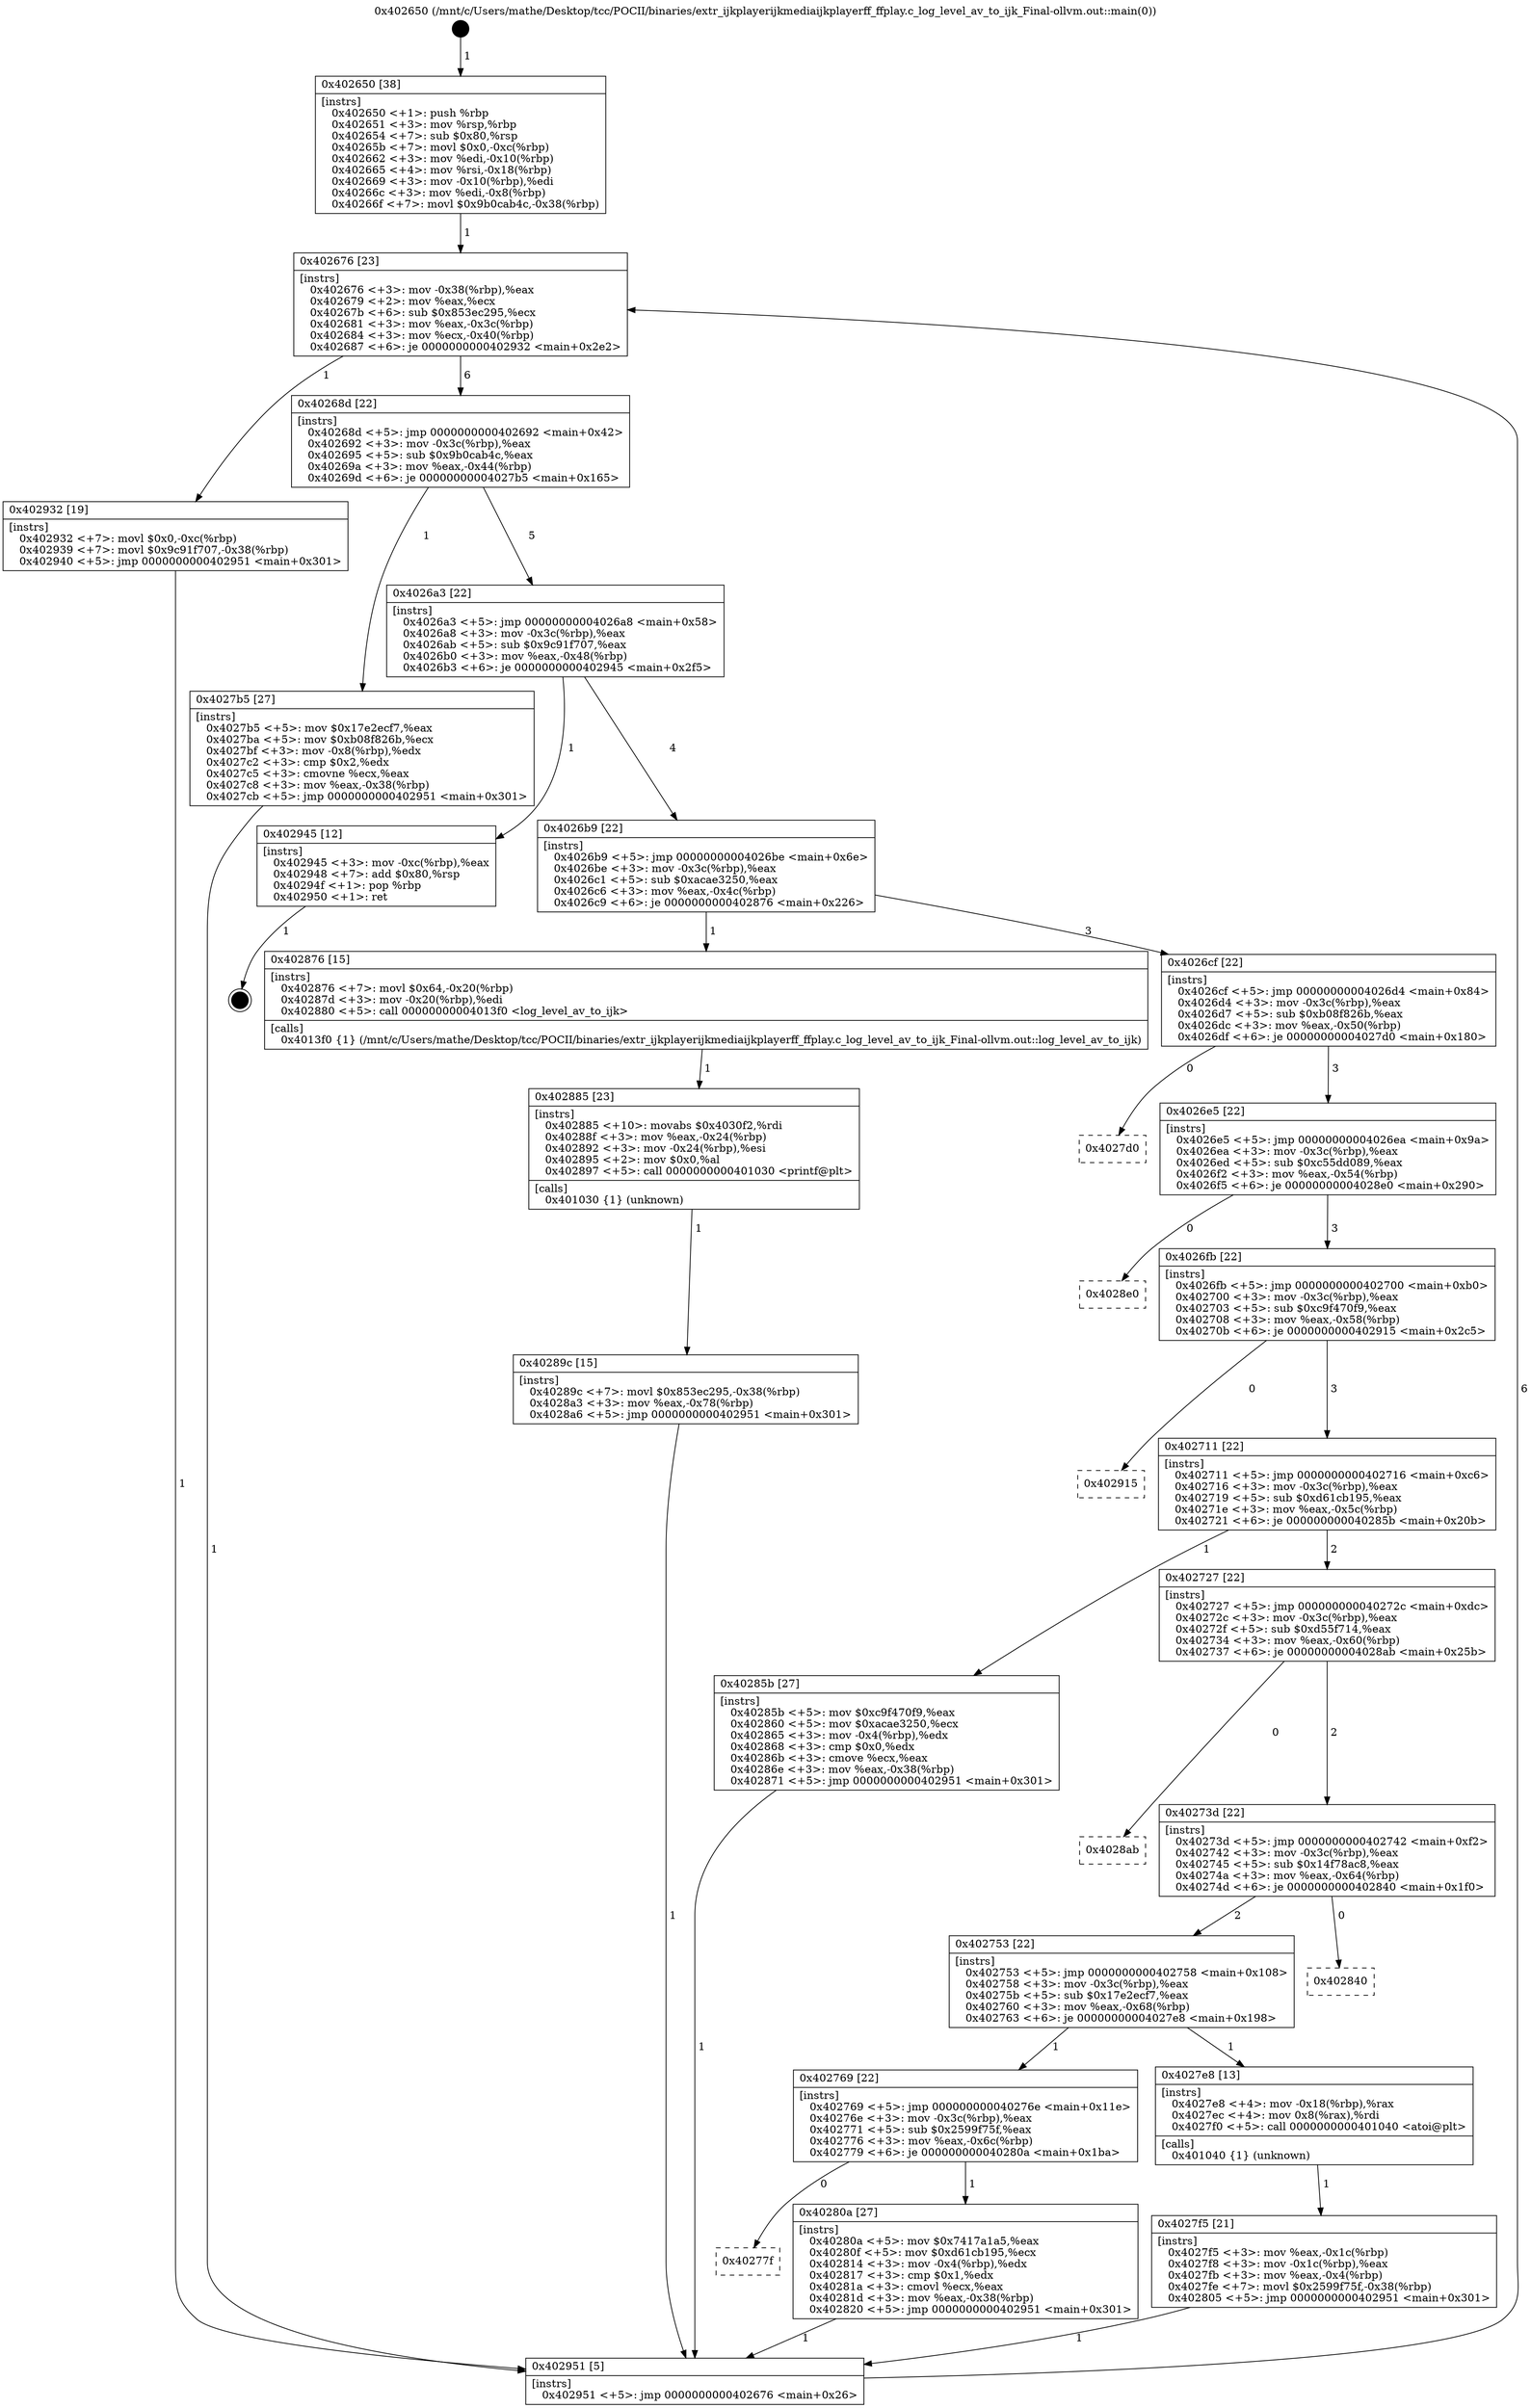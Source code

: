 digraph "0x402650" {
  label = "0x402650 (/mnt/c/Users/mathe/Desktop/tcc/POCII/binaries/extr_ijkplayerijkmediaijkplayerff_ffplay.c_log_level_av_to_ijk_Final-ollvm.out::main(0))"
  labelloc = "t"
  node[shape=record]

  Entry [label="",width=0.3,height=0.3,shape=circle,fillcolor=black,style=filled]
  "0x402676" [label="{
     0x402676 [23]\l
     | [instrs]\l
     &nbsp;&nbsp;0x402676 \<+3\>: mov -0x38(%rbp),%eax\l
     &nbsp;&nbsp;0x402679 \<+2\>: mov %eax,%ecx\l
     &nbsp;&nbsp;0x40267b \<+6\>: sub $0x853ec295,%ecx\l
     &nbsp;&nbsp;0x402681 \<+3\>: mov %eax,-0x3c(%rbp)\l
     &nbsp;&nbsp;0x402684 \<+3\>: mov %ecx,-0x40(%rbp)\l
     &nbsp;&nbsp;0x402687 \<+6\>: je 0000000000402932 \<main+0x2e2\>\l
  }"]
  "0x402932" [label="{
     0x402932 [19]\l
     | [instrs]\l
     &nbsp;&nbsp;0x402932 \<+7\>: movl $0x0,-0xc(%rbp)\l
     &nbsp;&nbsp;0x402939 \<+7\>: movl $0x9c91f707,-0x38(%rbp)\l
     &nbsp;&nbsp;0x402940 \<+5\>: jmp 0000000000402951 \<main+0x301\>\l
  }"]
  "0x40268d" [label="{
     0x40268d [22]\l
     | [instrs]\l
     &nbsp;&nbsp;0x40268d \<+5\>: jmp 0000000000402692 \<main+0x42\>\l
     &nbsp;&nbsp;0x402692 \<+3\>: mov -0x3c(%rbp),%eax\l
     &nbsp;&nbsp;0x402695 \<+5\>: sub $0x9b0cab4c,%eax\l
     &nbsp;&nbsp;0x40269a \<+3\>: mov %eax,-0x44(%rbp)\l
     &nbsp;&nbsp;0x40269d \<+6\>: je 00000000004027b5 \<main+0x165\>\l
  }"]
  Exit [label="",width=0.3,height=0.3,shape=circle,fillcolor=black,style=filled,peripheries=2]
  "0x4027b5" [label="{
     0x4027b5 [27]\l
     | [instrs]\l
     &nbsp;&nbsp;0x4027b5 \<+5\>: mov $0x17e2ecf7,%eax\l
     &nbsp;&nbsp;0x4027ba \<+5\>: mov $0xb08f826b,%ecx\l
     &nbsp;&nbsp;0x4027bf \<+3\>: mov -0x8(%rbp),%edx\l
     &nbsp;&nbsp;0x4027c2 \<+3\>: cmp $0x2,%edx\l
     &nbsp;&nbsp;0x4027c5 \<+3\>: cmovne %ecx,%eax\l
     &nbsp;&nbsp;0x4027c8 \<+3\>: mov %eax,-0x38(%rbp)\l
     &nbsp;&nbsp;0x4027cb \<+5\>: jmp 0000000000402951 \<main+0x301\>\l
  }"]
  "0x4026a3" [label="{
     0x4026a3 [22]\l
     | [instrs]\l
     &nbsp;&nbsp;0x4026a3 \<+5\>: jmp 00000000004026a8 \<main+0x58\>\l
     &nbsp;&nbsp;0x4026a8 \<+3\>: mov -0x3c(%rbp),%eax\l
     &nbsp;&nbsp;0x4026ab \<+5\>: sub $0x9c91f707,%eax\l
     &nbsp;&nbsp;0x4026b0 \<+3\>: mov %eax,-0x48(%rbp)\l
     &nbsp;&nbsp;0x4026b3 \<+6\>: je 0000000000402945 \<main+0x2f5\>\l
  }"]
  "0x402951" [label="{
     0x402951 [5]\l
     | [instrs]\l
     &nbsp;&nbsp;0x402951 \<+5\>: jmp 0000000000402676 \<main+0x26\>\l
  }"]
  "0x402650" [label="{
     0x402650 [38]\l
     | [instrs]\l
     &nbsp;&nbsp;0x402650 \<+1\>: push %rbp\l
     &nbsp;&nbsp;0x402651 \<+3\>: mov %rsp,%rbp\l
     &nbsp;&nbsp;0x402654 \<+7\>: sub $0x80,%rsp\l
     &nbsp;&nbsp;0x40265b \<+7\>: movl $0x0,-0xc(%rbp)\l
     &nbsp;&nbsp;0x402662 \<+3\>: mov %edi,-0x10(%rbp)\l
     &nbsp;&nbsp;0x402665 \<+4\>: mov %rsi,-0x18(%rbp)\l
     &nbsp;&nbsp;0x402669 \<+3\>: mov -0x10(%rbp),%edi\l
     &nbsp;&nbsp;0x40266c \<+3\>: mov %edi,-0x8(%rbp)\l
     &nbsp;&nbsp;0x40266f \<+7\>: movl $0x9b0cab4c,-0x38(%rbp)\l
  }"]
  "0x40289c" [label="{
     0x40289c [15]\l
     | [instrs]\l
     &nbsp;&nbsp;0x40289c \<+7\>: movl $0x853ec295,-0x38(%rbp)\l
     &nbsp;&nbsp;0x4028a3 \<+3\>: mov %eax,-0x78(%rbp)\l
     &nbsp;&nbsp;0x4028a6 \<+5\>: jmp 0000000000402951 \<main+0x301\>\l
  }"]
  "0x402945" [label="{
     0x402945 [12]\l
     | [instrs]\l
     &nbsp;&nbsp;0x402945 \<+3\>: mov -0xc(%rbp),%eax\l
     &nbsp;&nbsp;0x402948 \<+7\>: add $0x80,%rsp\l
     &nbsp;&nbsp;0x40294f \<+1\>: pop %rbp\l
     &nbsp;&nbsp;0x402950 \<+1\>: ret\l
  }"]
  "0x4026b9" [label="{
     0x4026b9 [22]\l
     | [instrs]\l
     &nbsp;&nbsp;0x4026b9 \<+5\>: jmp 00000000004026be \<main+0x6e\>\l
     &nbsp;&nbsp;0x4026be \<+3\>: mov -0x3c(%rbp),%eax\l
     &nbsp;&nbsp;0x4026c1 \<+5\>: sub $0xacae3250,%eax\l
     &nbsp;&nbsp;0x4026c6 \<+3\>: mov %eax,-0x4c(%rbp)\l
     &nbsp;&nbsp;0x4026c9 \<+6\>: je 0000000000402876 \<main+0x226\>\l
  }"]
  "0x402885" [label="{
     0x402885 [23]\l
     | [instrs]\l
     &nbsp;&nbsp;0x402885 \<+10\>: movabs $0x4030f2,%rdi\l
     &nbsp;&nbsp;0x40288f \<+3\>: mov %eax,-0x24(%rbp)\l
     &nbsp;&nbsp;0x402892 \<+3\>: mov -0x24(%rbp),%esi\l
     &nbsp;&nbsp;0x402895 \<+2\>: mov $0x0,%al\l
     &nbsp;&nbsp;0x402897 \<+5\>: call 0000000000401030 \<printf@plt\>\l
     | [calls]\l
     &nbsp;&nbsp;0x401030 \{1\} (unknown)\l
  }"]
  "0x402876" [label="{
     0x402876 [15]\l
     | [instrs]\l
     &nbsp;&nbsp;0x402876 \<+7\>: movl $0x64,-0x20(%rbp)\l
     &nbsp;&nbsp;0x40287d \<+3\>: mov -0x20(%rbp),%edi\l
     &nbsp;&nbsp;0x402880 \<+5\>: call 00000000004013f0 \<log_level_av_to_ijk\>\l
     | [calls]\l
     &nbsp;&nbsp;0x4013f0 \{1\} (/mnt/c/Users/mathe/Desktop/tcc/POCII/binaries/extr_ijkplayerijkmediaijkplayerff_ffplay.c_log_level_av_to_ijk_Final-ollvm.out::log_level_av_to_ijk)\l
  }"]
  "0x4026cf" [label="{
     0x4026cf [22]\l
     | [instrs]\l
     &nbsp;&nbsp;0x4026cf \<+5\>: jmp 00000000004026d4 \<main+0x84\>\l
     &nbsp;&nbsp;0x4026d4 \<+3\>: mov -0x3c(%rbp),%eax\l
     &nbsp;&nbsp;0x4026d7 \<+5\>: sub $0xb08f826b,%eax\l
     &nbsp;&nbsp;0x4026dc \<+3\>: mov %eax,-0x50(%rbp)\l
     &nbsp;&nbsp;0x4026df \<+6\>: je 00000000004027d0 \<main+0x180\>\l
  }"]
  "0x40277f" [label="{
     0x40277f\l
  }", style=dashed]
  "0x4027d0" [label="{
     0x4027d0\l
  }", style=dashed]
  "0x4026e5" [label="{
     0x4026e5 [22]\l
     | [instrs]\l
     &nbsp;&nbsp;0x4026e5 \<+5\>: jmp 00000000004026ea \<main+0x9a\>\l
     &nbsp;&nbsp;0x4026ea \<+3\>: mov -0x3c(%rbp),%eax\l
     &nbsp;&nbsp;0x4026ed \<+5\>: sub $0xc55dd089,%eax\l
     &nbsp;&nbsp;0x4026f2 \<+3\>: mov %eax,-0x54(%rbp)\l
     &nbsp;&nbsp;0x4026f5 \<+6\>: je 00000000004028e0 \<main+0x290\>\l
  }"]
  "0x40280a" [label="{
     0x40280a [27]\l
     | [instrs]\l
     &nbsp;&nbsp;0x40280a \<+5\>: mov $0x7417a1a5,%eax\l
     &nbsp;&nbsp;0x40280f \<+5\>: mov $0xd61cb195,%ecx\l
     &nbsp;&nbsp;0x402814 \<+3\>: mov -0x4(%rbp),%edx\l
     &nbsp;&nbsp;0x402817 \<+3\>: cmp $0x1,%edx\l
     &nbsp;&nbsp;0x40281a \<+3\>: cmovl %ecx,%eax\l
     &nbsp;&nbsp;0x40281d \<+3\>: mov %eax,-0x38(%rbp)\l
     &nbsp;&nbsp;0x402820 \<+5\>: jmp 0000000000402951 \<main+0x301\>\l
  }"]
  "0x4028e0" [label="{
     0x4028e0\l
  }", style=dashed]
  "0x4026fb" [label="{
     0x4026fb [22]\l
     | [instrs]\l
     &nbsp;&nbsp;0x4026fb \<+5\>: jmp 0000000000402700 \<main+0xb0\>\l
     &nbsp;&nbsp;0x402700 \<+3\>: mov -0x3c(%rbp),%eax\l
     &nbsp;&nbsp;0x402703 \<+5\>: sub $0xc9f470f9,%eax\l
     &nbsp;&nbsp;0x402708 \<+3\>: mov %eax,-0x58(%rbp)\l
     &nbsp;&nbsp;0x40270b \<+6\>: je 0000000000402915 \<main+0x2c5\>\l
  }"]
  "0x4027f5" [label="{
     0x4027f5 [21]\l
     | [instrs]\l
     &nbsp;&nbsp;0x4027f5 \<+3\>: mov %eax,-0x1c(%rbp)\l
     &nbsp;&nbsp;0x4027f8 \<+3\>: mov -0x1c(%rbp),%eax\l
     &nbsp;&nbsp;0x4027fb \<+3\>: mov %eax,-0x4(%rbp)\l
     &nbsp;&nbsp;0x4027fe \<+7\>: movl $0x2599f75f,-0x38(%rbp)\l
     &nbsp;&nbsp;0x402805 \<+5\>: jmp 0000000000402951 \<main+0x301\>\l
  }"]
  "0x402915" [label="{
     0x402915\l
  }", style=dashed]
  "0x402711" [label="{
     0x402711 [22]\l
     | [instrs]\l
     &nbsp;&nbsp;0x402711 \<+5\>: jmp 0000000000402716 \<main+0xc6\>\l
     &nbsp;&nbsp;0x402716 \<+3\>: mov -0x3c(%rbp),%eax\l
     &nbsp;&nbsp;0x402719 \<+5\>: sub $0xd61cb195,%eax\l
     &nbsp;&nbsp;0x40271e \<+3\>: mov %eax,-0x5c(%rbp)\l
     &nbsp;&nbsp;0x402721 \<+6\>: je 000000000040285b \<main+0x20b\>\l
  }"]
  "0x402769" [label="{
     0x402769 [22]\l
     | [instrs]\l
     &nbsp;&nbsp;0x402769 \<+5\>: jmp 000000000040276e \<main+0x11e\>\l
     &nbsp;&nbsp;0x40276e \<+3\>: mov -0x3c(%rbp),%eax\l
     &nbsp;&nbsp;0x402771 \<+5\>: sub $0x2599f75f,%eax\l
     &nbsp;&nbsp;0x402776 \<+3\>: mov %eax,-0x6c(%rbp)\l
     &nbsp;&nbsp;0x402779 \<+6\>: je 000000000040280a \<main+0x1ba\>\l
  }"]
  "0x40285b" [label="{
     0x40285b [27]\l
     | [instrs]\l
     &nbsp;&nbsp;0x40285b \<+5\>: mov $0xc9f470f9,%eax\l
     &nbsp;&nbsp;0x402860 \<+5\>: mov $0xacae3250,%ecx\l
     &nbsp;&nbsp;0x402865 \<+3\>: mov -0x4(%rbp),%edx\l
     &nbsp;&nbsp;0x402868 \<+3\>: cmp $0x0,%edx\l
     &nbsp;&nbsp;0x40286b \<+3\>: cmove %ecx,%eax\l
     &nbsp;&nbsp;0x40286e \<+3\>: mov %eax,-0x38(%rbp)\l
     &nbsp;&nbsp;0x402871 \<+5\>: jmp 0000000000402951 \<main+0x301\>\l
  }"]
  "0x402727" [label="{
     0x402727 [22]\l
     | [instrs]\l
     &nbsp;&nbsp;0x402727 \<+5\>: jmp 000000000040272c \<main+0xdc\>\l
     &nbsp;&nbsp;0x40272c \<+3\>: mov -0x3c(%rbp),%eax\l
     &nbsp;&nbsp;0x40272f \<+5\>: sub $0xd55f714,%eax\l
     &nbsp;&nbsp;0x402734 \<+3\>: mov %eax,-0x60(%rbp)\l
     &nbsp;&nbsp;0x402737 \<+6\>: je 00000000004028ab \<main+0x25b\>\l
  }"]
  "0x4027e8" [label="{
     0x4027e8 [13]\l
     | [instrs]\l
     &nbsp;&nbsp;0x4027e8 \<+4\>: mov -0x18(%rbp),%rax\l
     &nbsp;&nbsp;0x4027ec \<+4\>: mov 0x8(%rax),%rdi\l
     &nbsp;&nbsp;0x4027f0 \<+5\>: call 0000000000401040 \<atoi@plt\>\l
     | [calls]\l
     &nbsp;&nbsp;0x401040 \{1\} (unknown)\l
  }"]
  "0x4028ab" [label="{
     0x4028ab\l
  }", style=dashed]
  "0x40273d" [label="{
     0x40273d [22]\l
     | [instrs]\l
     &nbsp;&nbsp;0x40273d \<+5\>: jmp 0000000000402742 \<main+0xf2\>\l
     &nbsp;&nbsp;0x402742 \<+3\>: mov -0x3c(%rbp),%eax\l
     &nbsp;&nbsp;0x402745 \<+5\>: sub $0x14f78ac8,%eax\l
     &nbsp;&nbsp;0x40274a \<+3\>: mov %eax,-0x64(%rbp)\l
     &nbsp;&nbsp;0x40274d \<+6\>: je 0000000000402840 \<main+0x1f0\>\l
  }"]
  "0x402753" [label="{
     0x402753 [22]\l
     | [instrs]\l
     &nbsp;&nbsp;0x402753 \<+5\>: jmp 0000000000402758 \<main+0x108\>\l
     &nbsp;&nbsp;0x402758 \<+3\>: mov -0x3c(%rbp),%eax\l
     &nbsp;&nbsp;0x40275b \<+5\>: sub $0x17e2ecf7,%eax\l
     &nbsp;&nbsp;0x402760 \<+3\>: mov %eax,-0x68(%rbp)\l
     &nbsp;&nbsp;0x402763 \<+6\>: je 00000000004027e8 \<main+0x198\>\l
  }"]
  "0x402840" [label="{
     0x402840\l
  }", style=dashed]
  Entry -> "0x402650" [label=" 1"]
  "0x402676" -> "0x402932" [label=" 1"]
  "0x402676" -> "0x40268d" [label=" 6"]
  "0x402945" -> Exit [label=" 1"]
  "0x40268d" -> "0x4027b5" [label=" 1"]
  "0x40268d" -> "0x4026a3" [label=" 5"]
  "0x4027b5" -> "0x402951" [label=" 1"]
  "0x402650" -> "0x402676" [label=" 1"]
  "0x402951" -> "0x402676" [label=" 6"]
  "0x402932" -> "0x402951" [label=" 1"]
  "0x4026a3" -> "0x402945" [label=" 1"]
  "0x4026a3" -> "0x4026b9" [label=" 4"]
  "0x40289c" -> "0x402951" [label=" 1"]
  "0x4026b9" -> "0x402876" [label=" 1"]
  "0x4026b9" -> "0x4026cf" [label=" 3"]
  "0x402885" -> "0x40289c" [label=" 1"]
  "0x4026cf" -> "0x4027d0" [label=" 0"]
  "0x4026cf" -> "0x4026e5" [label=" 3"]
  "0x402876" -> "0x402885" [label=" 1"]
  "0x4026e5" -> "0x4028e0" [label=" 0"]
  "0x4026e5" -> "0x4026fb" [label=" 3"]
  "0x40285b" -> "0x402951" [label=" 1"]
  "0x4026fb" -> "0x402915" [label=" 0"]
  "0x4026fb" -> "0x402711" [label=" 3"]
  "0x402769" -> "0x40277f" [label=" 0"]
  "0x402711" -> "0x40285b" [label=" 1"]
  "0x402711" -> "0x402727" [label=" 2"]
  "0x402769" -> "0x40280a" [label=" 1"]
  "0x402727" -> "0x4028ab" [label=" 0"]
  "0x402727" -> "0x40273d" [label=" 2"]
  "0x40280a" -> "0x402951" [label=" 1"]
  "0x40273d" -> "0x402840" [label=" 0"]
  "0x40273d" -> "0x402753" [label=" 2"]
  "0x4027f5" -> "0x402951" [label=" 1"]
  "0x402753" -> "0x4027e8" [label=" 1"]
  "0x402753" -> "0x402769" [label=" 1"]
  "0x4027e8" -> "0x4027f5" [label=" 1"]
}

